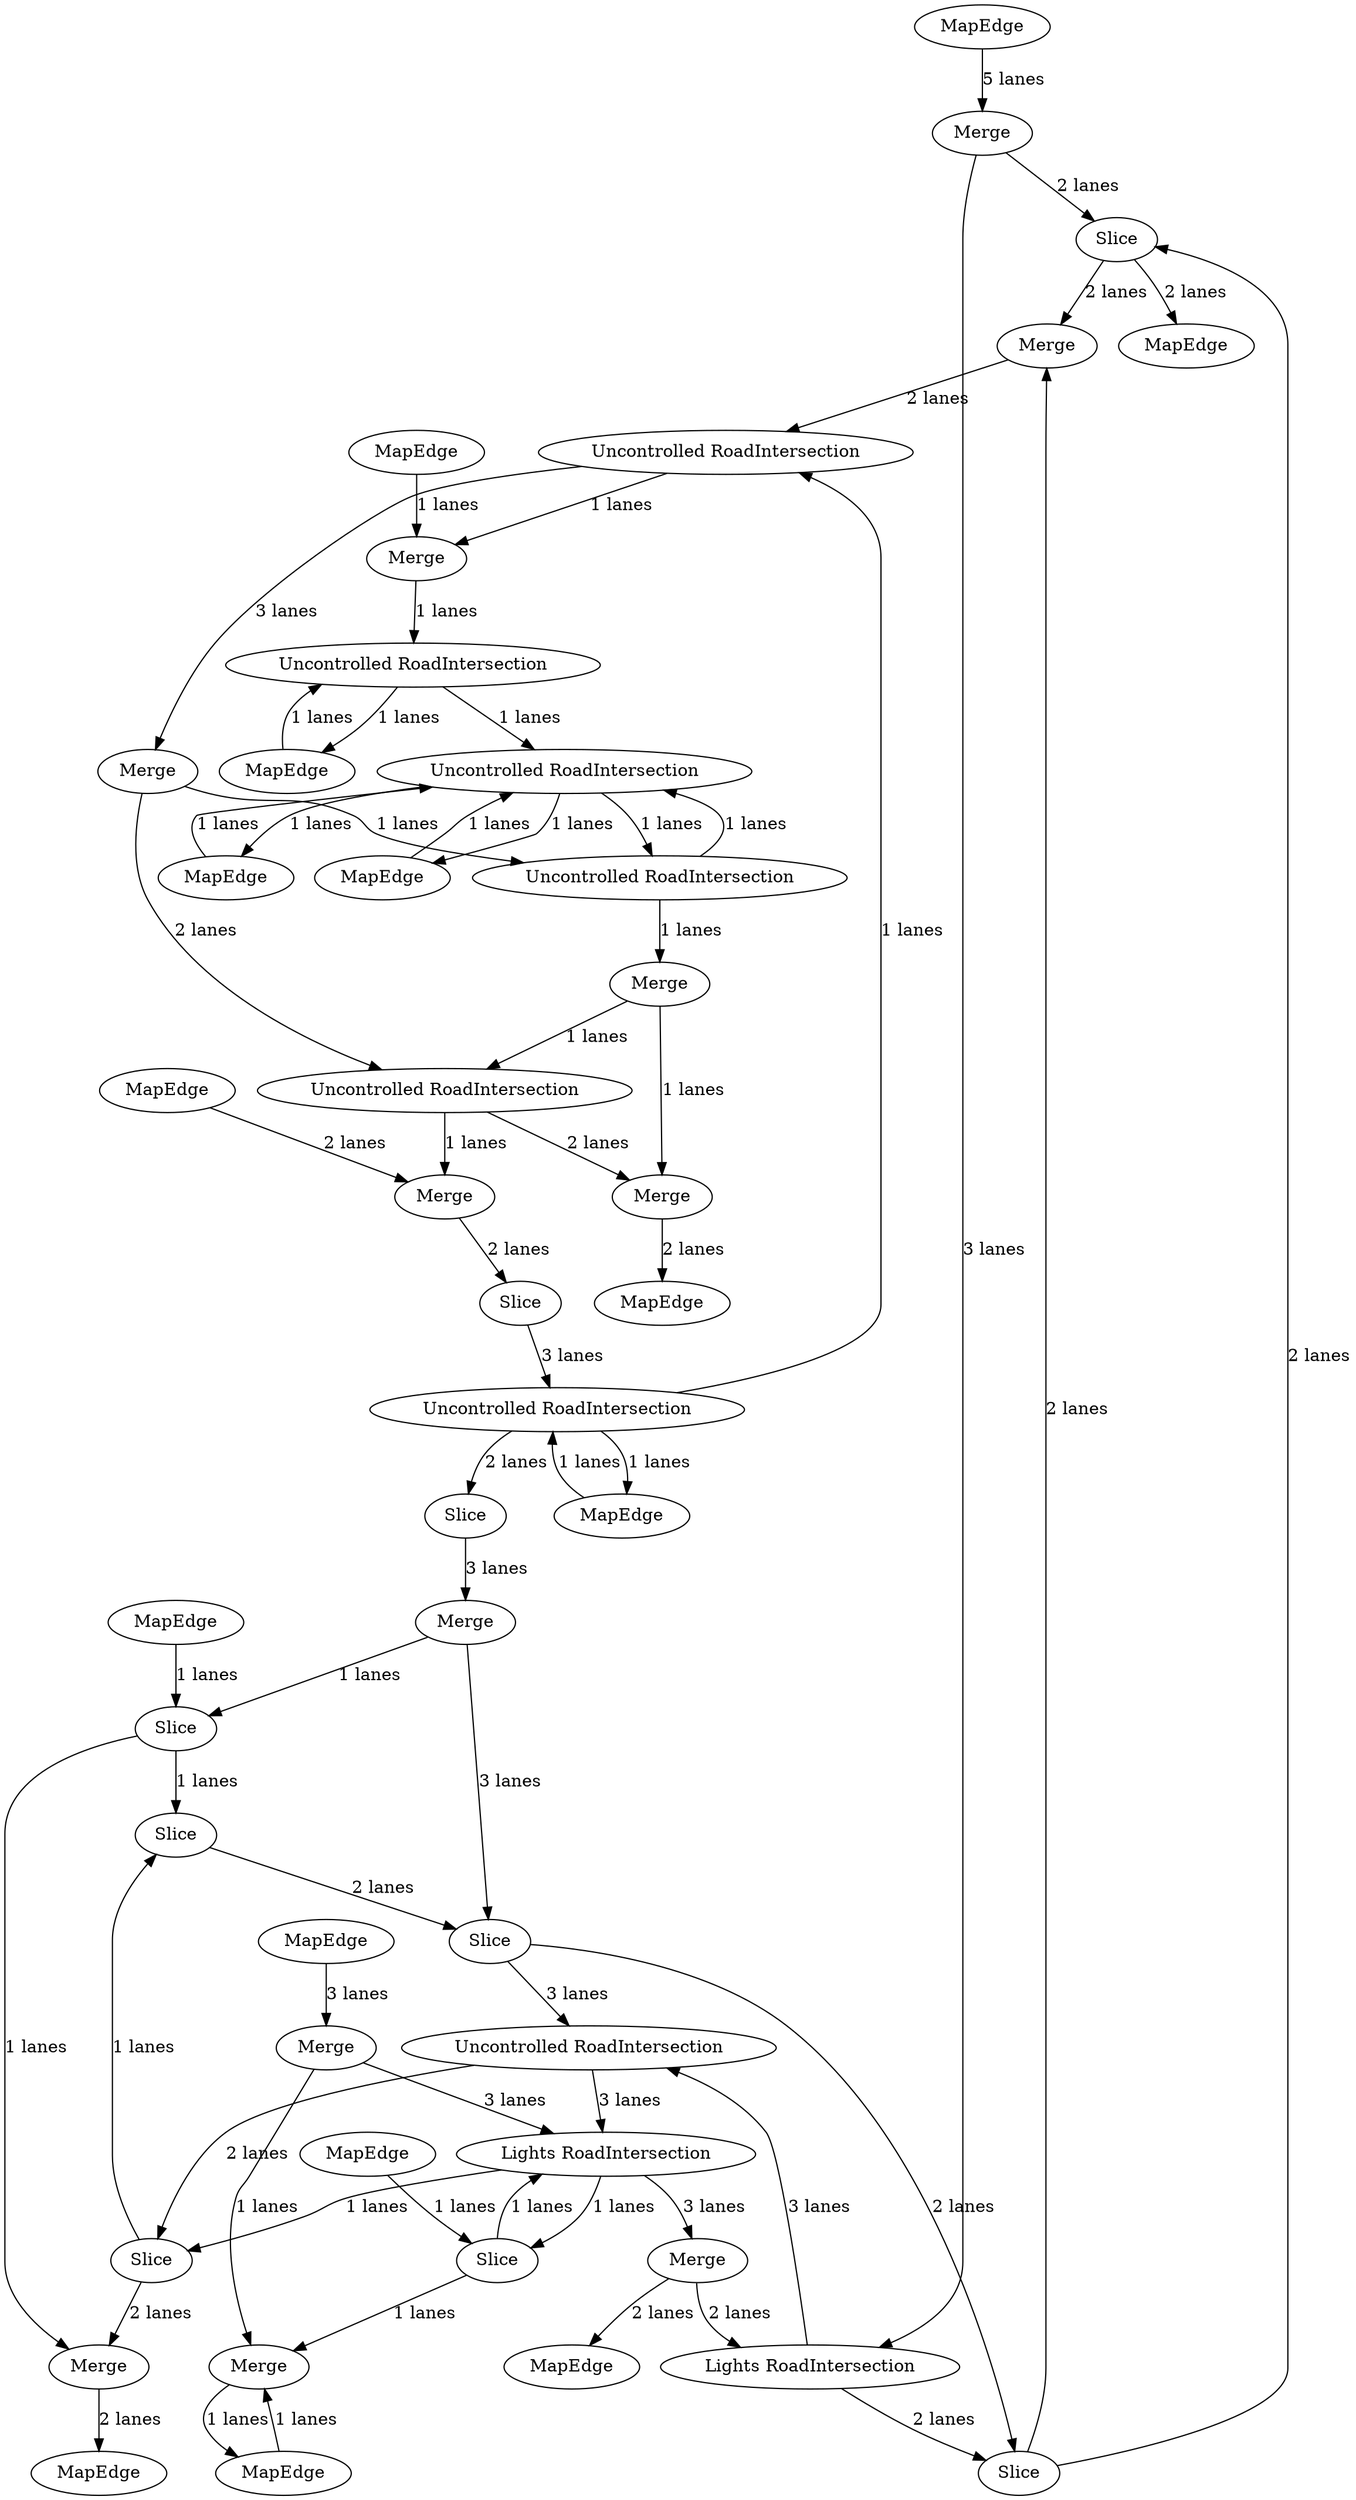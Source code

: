 digraph {
    0 [ label = "Merge" ]
    1 [ label = "Merge" ]
    2 [ label = "Merge" ]
    3 [ label = "Uncontrolled RoadIntersection" ]
    4 [ label = "MapEdge" ]
    5 [ label = "Merge" ]
    6 [ label = "Uncontrolled RoadIntersection" ]
    7 [ label = "MapEdge" ]
    8 [ label = "MapEdge" ]
    9 [ label = "Slice" ]
    10 [ label = "Slice" ]
    11 [ label = "Uncontrolled RoadIntersection" ]
    12 [ label = "Merge" ]
    13 [ label = "Slice" ]
    14 [ label = "Merge" ]
    15 [ label = "Uncontrolled RoadIntersection" ]
    16 [ label = "Merge" ]
    17 [ label = "Merge" ]
    18 [ label = "Merge" ]
    19 [ label = "MapEdge" ]
    20 [ label = "Lights RoadIntersection" ]
    21 [ label = "Merge" ]
    22 [ label = "MapEdge" ]
    23 [ label = "Slice" ]
    24 [ label = "Uncontrolled RoadIntersection" ]
    25 [ label = "MapEdge" ]
    26 [ label = "Merge" ]
    27 [ label = "MapEdge" ]
    28 [ label = "Slice" ]
    29 [ label = "Slice" ]
    30 [ label = "Uncontrolled RoadIntersection" ]
    31 [ label = "Uncontrolled RoadIntersection" ]
    32 [ label = "MapEdge" ]
    33 [ label = "MapEdge" ]
    34 [ label = "Merge" ]
    35 [ label = "MapEdge" ]
    36 [ label = "MapEdge" ]
    37 [ label = "MapEdge" ]
    38 [ label = "Slice" ]
    39 [ label = "MapEdge" ]
    40 [ label = "MapEdge" ]
    41 [ label = "MapEdge" ]
    42 [ label = "Slice" ]
    43 [ label = "Lights RoadIntersection" ]
    44 [ label = "Slice" ]
    0 -> 9 [ label = "2 lanes" ]
    9 -> 1 [ label = "2 lanes" ]
    2 -> 3 [ label = "1 lanes" ]
    4 -> 5 [ label = "1 lanes" ]
    6 -> 7 [ label = "1 lanes" ]
    7 -> 6 [ label = "1 lanes" ]
    9 -> 8 [ label = "2 lanes" ]
    23 -> 9 [ label = "2 lanes" ]
    28 -> 23 [ label = "2 lanes" ]
    10 -> 28 [ label = "2 lanes" ]
    13 -> 10 [ label = "1 lanes" ]
    5 -> 6 [ label = "1 lanes" ]
    6 -> 11 [ label = "1 lanes" ]
    12 -> 13 [ label = "1 lanes" ]
    13 -> 14 [ label = "1 lanes" ]
    15 -> 42 [ label = "2 lanes" ]
    16 -> 17 [ label = "1 lanes" ]
    18 -> 3 [ label = "2 lanes" ]
    17 -> 19 [ label = "1 lanes" ]
    19 -> 17 [ label = "1 lanes" ]
    20 -> 15 [ label = "3 lanes" ]
    43 -> 21 [ label = "3 lanes" ]
    21 -> 22 [ label = "2 lanes" ]
    15 -> 43 [ label = "3 lanes" ]
    21 -> 20 [ label = "2 lanes" ]
    20 -> 23 [ label = "2 lanes" ]
    23 -> 1 [ label = "2 lanes" ]
    43 -> 44 [ label = "1 lanes" ]
    44 -> 17 [ label = "1 lanes" ]
    18 -> 24 [ label = "1 lanes" ]
    24 -> 11 [ label = "1 lanes" ]
    11 -> 24 [ label = "1 lanes" ]
    11 -> 25 [ label = "1 lanes" ]
    25 -> 11 [ label = "1 lanes" ]
    2 -> 26 [ label = "1 lanes" ]
    27 -> 16 [ label = "3 lanes" ]
    16 -> 43 [ label = "3 lanes" ]
    12 -> 28 [ label = "3 lanes" ]
    28 -> 15 [ label = "3 lanes" ]
    29 -> 12 [ label = "3 lanes" ]
    30 -> 31 [ label = "1 lanes" ]
    32 -> 30 [ label = "1 lanes" ]
    30 -> 32 [ label = "1 lanes" ]
    33 -> 34 [ label = "2 lanes" ]
    1 -> 31 [ label = "2 lanes" ]
    31 -> 5 [ label = "1 lanes" ]
    11 -> 35 [ label = "1 lanes" ]
    35 -> 11 [ label = "1 lanes" ]
    42 -> 14 [ label = "2 lanes" ]
    14 -> 36 [ label = "2 lanes" ]
    0 -> 20 [ label = "3 lanes" ]
    26 -> 37 [ label = "2 lanes" ]
    31 -> 18 [ label = "3 lanes" ]
    38 -> 30 [ label = "3 lanes" ]
    3 -> 34 [ label = "1 lanes" ]
    34 -> 38 [ label = "2 lanes" ]
    3 -> 26 [ label = "2 lanes" ]
    39 -> 13 [ label = "1 lanes" ]
    40 -> 0 [ label = "5 lanes" ]
    42 -> 10 [ label = "1 lanes" ]
    43 -> 42 [ label = "1 lanes" ]
    44 -> 43 [ label = "1 lanes" ]
    41 -> 44 [ label = "1 lanes" ]
    24 -> 2 [ label = "1 lanes" ]
    30 -> 29 [ label = "2 lanes" ]
}
